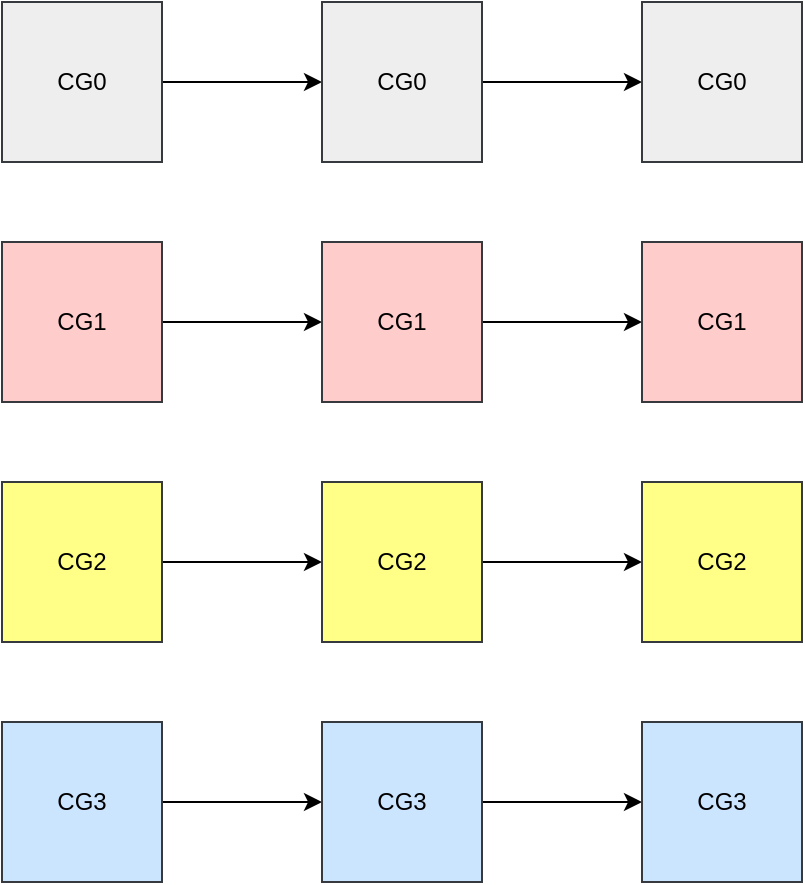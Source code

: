 <mxfile version="21.6.6" type="github">
  <diagram name="Page-1" id="5TNiRGgBlb-OC2oe8q7_">
    <mxGraphModel dx="823" dy="539" grid="1" gridSize="10" guides="1" tooltips="1" connect="1" arrows="1" fold="1" page="1" pageScale="1" pageWidth="850" pageHeight="1100" math="0" shadow="0">
      <root>
        <mxCell id="0" />
        <mxCell id="1" parent="0" />
        <mxCell id="bkJ1D_NAtOHvWKbAgeD5-25" value="" style="edgeStyle=orthogonalEdgeStyle;rounded=0;orthogonalLoop=1;jettySize=auto;html=1;" parent="1" source="bkJ1D_NAtOHvWKbAgeD5-1" target="bkJ1D_NAtOHvWKbAgeD5-21" edge="1">
          <mxGeometry relative="1" as="geometry" />
        </mxCell>
        <mxCell id="bkJ1D_NAtOHvWKbAgeD5-1" value="CG0" style="rounded=0;whiteSpace=wrap;html=1;fillColor=#eeeeee;strokeColor=#36393d;" parent="1" vertex="1">
          <mxGeometry x="120" y="80" width="80" height="80" as="geometry" />
        </mxCell>
        <mxCell id="bkJ1D_NAtOHvWKbAgeD5-28" value="" style="edgeStyle=orthogonalEdgeStyle;rounded=0;orthogonalLoop=1;jettySize=auto;html=1;" parent="1" source="bkJ1D_NAtOHvWKbAgeD5-2" target="bkJ1D_NAtOHvWKbAgeD5-22" edge="1">
          <mxGeometry relative="1" as="geometry" />
        </mxCell>
        <mxCell id="bkJ1D_NAtOHvWKbAgeD5-2" value="CG3" style="rounded=0;whiteSpace=wrap;html=1;fillColor=#cce5ff;strokeColor=#36393d;" parent="1" vertex="1">
          <mxGeometry x="120" y="440" width="80" height="80" as="geometry" />
        </mxCell>
        <mxCell id="bkJ1D_NAtOHvWKbAgeD5-26" value="" style="edgeStyle=orthogonalEdgeStyle;rounded=0;orthogonalLoop=1;jettySize=auto;html=1;" parent="1" source="bkJ1D_NAtOHvWKbAgeD5-3" target="bkJ1D_NAtOHvWKbAgeD5-23" edge="1">
          <mxGeometry relative="1" as="geometry" />
        </mxCell>
        <mxCell id="bkJ1D_NAtOHvWKbAgeD5-3" value="CG1" style="rounded=0;whiteSpace=wrap;html=1;fillColor=#ffcccc;strokeColor=#36393d;" parent="1" vertex="1">
          <mxGeometry x="120" y="200" width="80" height="80" as="geometry" />
        </mxCell>
        <mxCell id="bkJ1D_NAtOHvWKbAgeD5-27" value="" style="edgeStyle=orthogonalEdgeStyle;rounded=0;orthogonalLoop=1;jettySize=auto;html=1;" parent="1" source="bkJ1D_NAtOHvWKbAgeD5-4" target="bkJ1D_NAtOHvWKbAgeD5-24" edge="1">
          <mxGeometry relative="1" as="geometry" />
        </mxCell>
        <mxCell id="bkJ1D_NAtOHvWKbAgeD5-4" value="CG2" style="rounded=0;whiteSpace=wrap;html=1;fillColor=#ffff88;strokeColor=#36393d;" parent="1" vertex="1">
          <mxGeometry x="120" y="320" width="80" height="80" as="geometry" />
        </mxCell>
        <mxCell id="rwI_FPXTkHDygoeM8ZNj-5" value="" style="edgeStyle=orthogonalEdgeStyle;rounded=0;orthogonalLoop=1;jettySize=auto;html=1;" edge="1" parent="1" source="bkJ1D_NAtOHvWKbAgeD5-21" target="rwI_FPXTkHDygoeM8ZNj-1">
          <mxGeometry relative="1" as="geometry" />
        </mxCell>
        <mxCell id="bkJ1D_NAtOHvWKbAgeD5-21" value="CG0" style="rounded=0;whiteSpace=wrap;html=1;fillColor=#eeeeee;strokeColor=#36393d;" parent="1" vertex="1">
          <mxGeometry x="280" y="80" width="80" height="80" as="geometry" />
        </mxCell>
        <mxCell id="rwI_FPXTkHDygoeM8ZNj-8" value="" style="edgeStyle=orthogonalEdgeStyle;rounded=0;orthogonalLoop=1;jettySize=auto;html=1;" edge="1" parent="1" source="bkJ1D_NAtOHvWKbAgeD5-22" target="rwI_FPXTkHDygoeM8ZNj-2">
          <mxGeometry relative="1" as="geometry" />
        </mxCell>
        <mxCell id="bkJ1D_NAtOHvWKbAgeD5-22" value="CG3" style="rounded=0;whiteSpace=wrap;html=1;fillColor=#cce5ff;strokeColor=#36393d;" parent="1" vertex="1">
          <mxGeometry x="280" y="440" width="80" height="80" as="geometry" />
        </mxCell>
        <mxCell id="rwI_FPXTkHDygoeM8ZNj-6" value="" style="edgeStyle=orthogonalEdgeStyle;rounded=0;orthogonalLoop=1;jettySize=auto;html=1;" edge="1" parent="1" source="bkJ1D_NAtOHvWKbAgeD5-23" target="rwI_FPXTkHDygoeM8ZNj-3">
          <mxGeometry relative="1" as="geometry" />
        </mxCell>
        <mxCell id="bkJ1D_NAtOHvWKbAgeD5-23" value="CG1" style="rounded=0;whiteSpace=wrap;html=1;fillColor=#ffcccc;strokeColor=#36393d;" parent="1" vertex="1">
          <mxGeometry x="280" y="200" width="80" height="80" as="geometry" />
        </mxCell>
        <mxCell id="rwI_FPXTkHDygoeM8ZNj-7" value="" style="edgeStyle=orthogonalEdgeStyle;rounded=0;orthogonalLoop=1;jettySize=auto;html=1;" edge="1" parent="1" source="bkJ1D_NAtOHvWKbAgeD5-24" target="rwI_FPXTkHDygoeM8ZNj-4">
          <mxGeometry relative="1" as="geometry" />
        </mxCell>
        <mxCell id="bkJ1D_NAtOHvWKbAgeD5-24" value="CG2" style="rounded=0;whiteSpace=wrap;html=1;fillColor=#ffff88;strokeColor=#36393d;" parent="1" vertex="1">
          <mxGeometry x="280" y="320" width="80" height="80" as="geometry" />
        </mxCell>
        <mxCell id="rwI_FPXTkHDygoeM8ZNj-1" value="CG0" style="rounded=0;whiteSpace=wrap;html=1;fillColor=#eeeeee;strokeColor=#36393d;" vertex="1" parent="1">
          <mxGeometry x="440" y="80" width="80" height="80" as="geometry" />
        </mxCell>
        <mxCell id="rwI_FPXTkHDygoeM8ZNj-2" value="CG3" style="rounded=0;whiteSpace=wrap;html=1;fillColor=#cce5ff;strokeColor=#36393d;" vertex="1" parent="1">
          <mxGeometry x="440" y="440" width="80" height="80" as="geometry" />
        </mxCell>
        <mxCell id="rwI_FPXTkHDygoeM8ZNj-3" value="CG1" style="rounded=0;whiteSpace=wrap;html=1;fillColor=#ffcccc;strokeColor=#36393d;" vertex="1" parent="1">
          <mxGeometry x="440" y="200" width="80" height="80" as="geometry" />
        </mxCell>
        <mxCell id="rwI_FPXTkHDygoeM8ZNj-4" value="CG2" style="rounded=0;whiteSpace=wrap;html=1;fillColor=#ffff88;strokeColor=#36393d;" vertex="1" parent="1">
          <mxGeometry x="440" y="320" width="80" height="80" as="geometry" />
        </mxCell>
      </root>
    </mxGraphModel>
  </diagram>
</mxfile>
